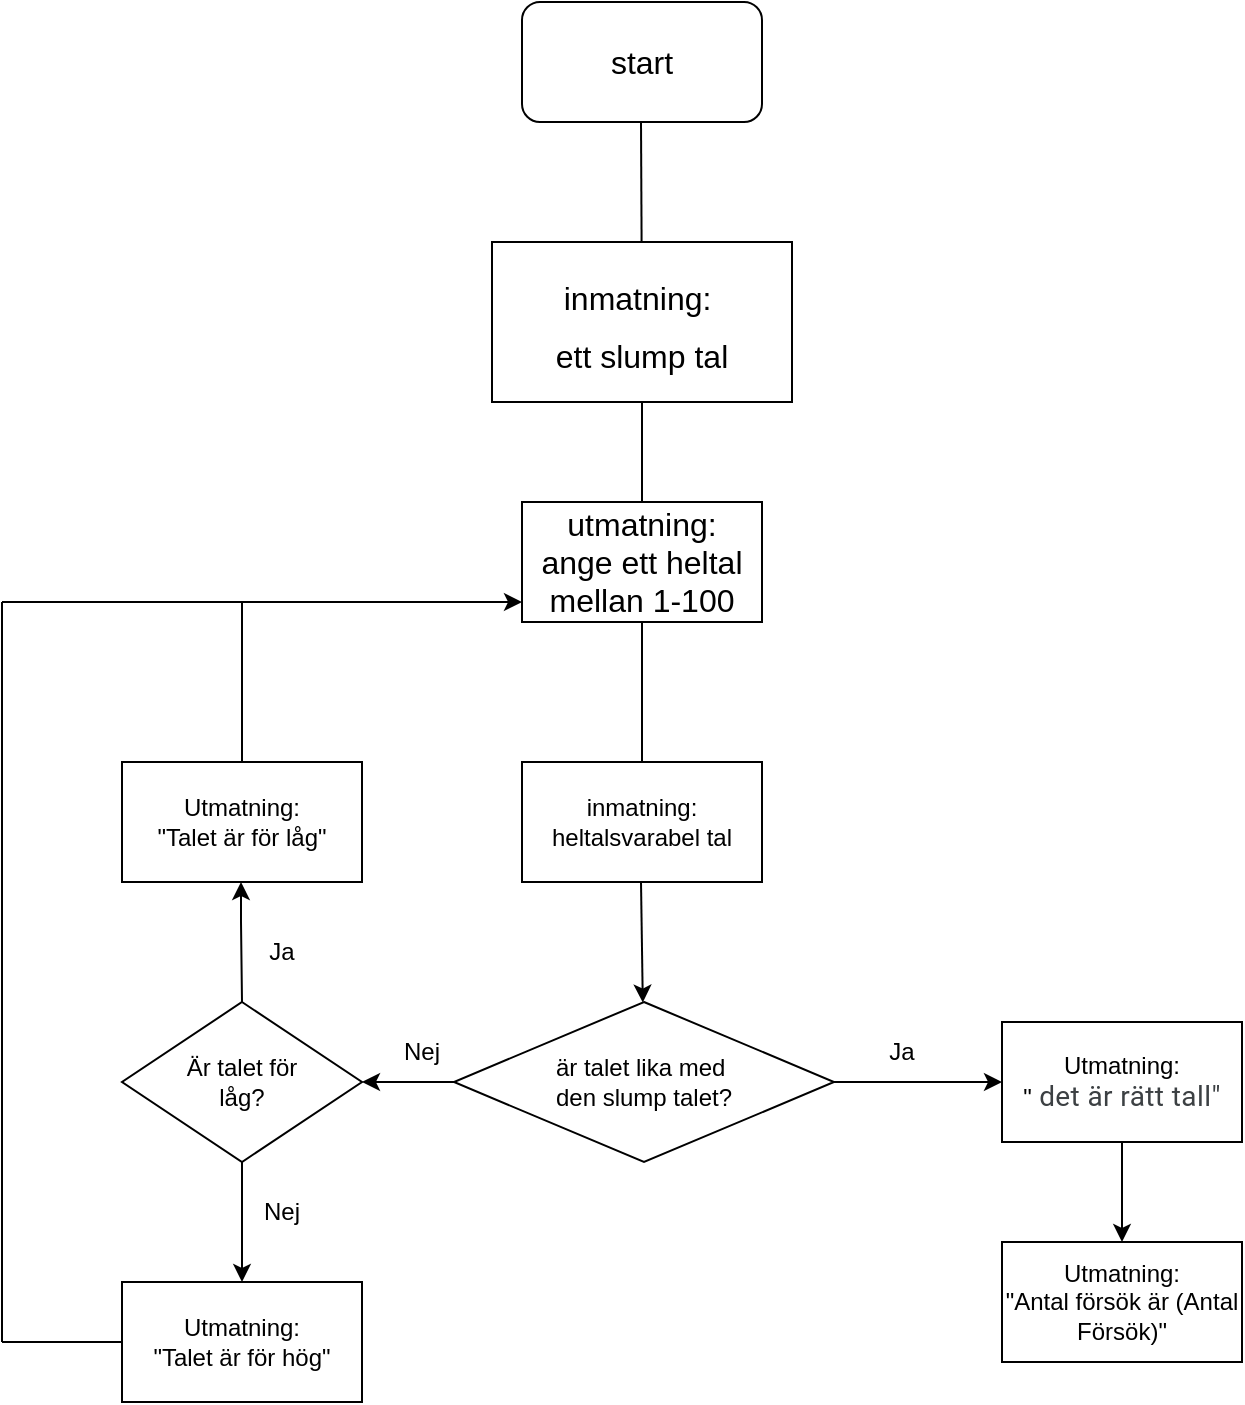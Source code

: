 <mxfile version="15.5.2" type="github"><diagram id="CXZEVSGgwwOgLGboNRdh" name="Page-1"><mxGraphModel dx="1422" dy="794" grid="1" gridSize="10" guides="1" tooltips="1" connect="1" arrows="1" fold="1" page="1" pageScale="1" pageWidth="827" pageHeight="1169" math="0" shadow="0"><root><mxCell id="0"/><mxCell id="1" parent="0"/><mxCell id="qErKGaGIaxqNtluI4b36-1" value="&lt;p style=&quot;line-height: 1.2&quot;&gt;&lt;font size=&quot;3&quot;&gt;start&lt;/font&gt;&lt;/p&gt;" style="rounded=1;whiteSpace=wrap;html=1;" parent="1" vertex="1"><mxGeometry x="340" y="20" width="120" height="60" as="geometry"/></mxCell><mxCell id="qErKGaGIaxqNtluI4b36-2" value="" style="endArrow=none;html=1;rounded=0;fontSize=24;startArrow=none;" parent="1" source="qErKGaGIaxqNtluI4b36-4" edge="1"><mxGeometry width="50" height="50" relative="1" as="geometry"><mxPoint x="400" y="140" as="sourcePoint"/><mxPoint x="399.5" y="80" as="targetPoint"/><Array as="points"/></mxGeometry></mxCell><mxCell id="qErKGaGIaxqNtluI4b36-4" value="&lt;font size=&quot;3&quot;&gt;inmatning:&amp;nbsp;&lt;br&gt;ett slump tal&lt;br&gt;&lt;/font&gt;" style="rounded=0;whiteSpace=wrap;html=1;fontSize=24;" parent="1" vertex="1"><mxGeometry x="325" y="140" width="150" height="80" as="geometry"/></mxCell><mxCell id="qErKGaGIaxqNtluI4b36-5" value="" style="endArrow=none;html=1;rounded=0;fontSize=24;" parent="1" target="qErKGaGIaxqNtluI4b36-4" edge="1"><mxGeometry width="50" height="50" relative="1" as="geometry"><mxPoint x="400" y="140" as="sourcePoint"/><mxPoint x="399.5" y="80" as="targetPoint"/><Array as="points"/></mxGeometry></mxCell><mxCell id="qErKGaGIaxqNtluI4b36-6" value="" style="endArrow=none;html=1;rounded=0;fontSize=9;exitX=0.5;exitY=1;exitDx=0;exitDy=0;" parent="1" source="qErKGaGIaxqNtluI4b36-4" target="qErKGaGIaxqNtluI4b36-7" edge="1"><mxGeometry width="50" height="50" relative="1" as="geometry"><mxPoint x="399.5" y="290" as="sourcePoint"/><mxPoint x="399.5" y="220" as="targetPoint"/></mxGeometry></mxCell><mxCell id="qErKGaGIaxqNtluI4b36-7" value="&lt;font size=&quot;3&quot;&gt;utmatning:&lt;br&gt;ange ett heltal mellan 1-100&lt;br&gt;&lt;/font&gt;" style="rounded=0;whiteSpace=wrap;html=1;fontSize=9;" parent="1" vertex="1"><mxGeometry x="340" y="270" width="120" height="60" as="geometry"/></mxCell><mxCell id="qErKGaGIaxqNtluI4b36-9" value="" style="endArrow=none;html=1;rounded=0;fontSize=12;entryX=0.5;entryY=1;entryDx=0;entryDy=0;" parent="1" target="qErKGaGIaxqNtluI4b36-7" edge="1"><mxGeometry width="50" height="50" relative="1" as="geometry"><mxPoint x="400" y="400" as="sourcePoint"/><mxPoint x="440" y="330" as="targetPoint"/></mxGeometry></mxCell><mxCell id="qErKGaGIaxqNtluI4b36-10" value="inmatning:&lt;br&gt;heltalsvarabel tal" style="rounded=0;whiteSpace=wrap;html=1;fontSize=12;" parent="1" vertex="1"><mxGeometry x="340" y="400" width="120" height="60" as="geometry"/></mxCell><mxCell id="qErKGaGIaxqNtluI4b36-11" value="" style="endArrow=classic;html=1;rounded=0;fontSize=12;" parent="1" target="qErKGaGIaxqNtluI4b36-12" edge="1"><mxGeometry width="50" height="50" relative="1" as="geometry"><mxPoint x="399.5" y="460" as="sourcePoint"/><mxPoint x="399.5" y="530" as="targetPoint"/></mxGeometry></mxCell><mxCell id="qErKGaGIaxqNtluI4b36-12" value="är talet lika med&amp;nbsp;&lt;br&gt;den slump talet?" style="rhombus;whiteSpace=wrap;html=1;fontSize=12;" parent="1" vertex="1"><mxGeometry x="306" y="520" width="190" height="80" as="geometry"/></mxCell><mxCell id="c3HIiZRXjBkyETlwAfKD-1" value="" style="endArrow=classic;html=1;rounded=0;" edge="1" parent="1"><mxGeometry width="50" height="50" relative="1" as="geometry"><mxPoint x="306" y="560" as="sourcePoint"/><mxPoint x="260" y="560" as="targetPoint"/></mxGeometry></mxCell><mxCell id="c3HIiZRXjBkyETlwAfKD-2" value="Nej" style="text;html=1;strokeColor=none;fillColor=none;align=center;verticalAlign=middle;whiteSpace=wrap;rounded=0;" vertex="1" parent="1"><mxGeometry x="260" y="530" width="60" height="30" as="geometry"/></mxCell><mxCell id="c3HIiZRXjBkyETlwAfKD-4" value="Är talet för&lt;br&gt;låg?" style="rhombus;whiteSpace=wrap;html=1;" vertex="1" parent="1"><mxGeometry x="140" y="520" width="120" height="80" as="geometry"/></mxCell><mxCell id="c3HIiZRXjBkyETlwAfKD-5" value="" style="endArrow=classic;html=1;rounded=0;" edge="1" parent="1"><mxGeometry width="50" height="50" relative="1" as="geometry"><mxPoint x="200" y="520" as="sourcePoint"/><mxPoint x="199.5" y="460" as="targetPoint"/><Array as="points"><mxPoint x="199.5" y="480"/></Array></mxGeometry></mxCell><mxCell id="c3HIiZRXjBkyETlwAfKD-6" value="Ja" style="text;html=1;strokeColor=none;fillColor=none;align=center;verticalAlign=middle;whiteSpace=wrap;rounded=0;" vertex="1" parent="1"><mxGeometry x="190" y="480" width="60" height="30" as="geometry"/></mxCell><mxCell id="c3HIiZRXjBkyETlwAfKD-7" value="Utmatning:&lt;br&gt;&quot;Talet är för låg&quot;" style="rounded=0;whiteSpace=wrap;html=1;" vertex="1" parent="1"><mxGeometry x="140" y="400" width="120" height="60" as="geometry"/></mxCell><mxCell id="c3HIiZRXjBkyETlwAfKD-9" value="" style="endArrow=none;html=1;rounded=0;" edge="1" parent="1"><mxGeometry width="50" height="50" relative="1" as="geometry"><mxPoint x="200" y="400" as="sourcePoint"/><mxPoint x="200" y="320" as="targetPoint"/></mxGeometry></mxCell><mxCell id="c3HIiZRXjBkyETlwAfKD-10" value="" style="endArrow=classic;html=1;rounded=0;" edge="1" parent="1"><mxGeometry width="50" height="50" relative="1" as="geometry"><mxPoint x="200" y="320" as="sourcePoint"/><mxPoint x="340" y="320" as="targetPoint"/></mxGeometry></mxCell><mxCell id="c3HIiZRXjBkyETlwAfKD-11" value="" style="endArrow=classic;html=1;rounded=0;" edge="1" parent="1"><mxGeometry width="50" height="50" relative="1" as="geometry"><mxPoint x="200" y="600" as="sourcePoint"/><mxPoint x="200" y="660" as="targetPoint"/></mxGeometry></mxCell><mxCell id="c3HIiZRXjBkyETlwAfKD-12" value="Nej" style="text;html=1;strokeColor=none;fillColor=none;align=center;verticalAlign=middle;whiteSpace=wrap;rounded=0;" vertex="1" parent="1"><mxGeometry x="190" y="610" width="60" height="30" as="geometry"/></mxCell><mxCell id="c3HIiZRXjBkyETlwAfKD-13" value="Utmatning:&lt;br&gt;&quot;Talet är för hög&quot;" style="rounded=0;whiteSpace=wrap;html=1;" vertex="1" parent="1"><mxGeometry x="140" y="660" width="120" height="60" as="geometry"/></mxCell><mxCell id="c3HIiZRXjBkyETlwAfKD-14" value="" style="endArrow=none;html=1;rounded=0;" edge="1" parent="1"><mxGeometry width="50" height="50" relative="1" as="geometry"><mxPoint x="140" y="690" as="sourcePoint"/><mxPoint x="80" y="690" as="targetPoint"/></mxGeometry></mxCell><mxCell id="c3HIiZRXjBkyETlwAfKD-15" value="" style="endArrow=none;html=1;rounded=0;" edge="1" parent="1"><mxGeometry width="50" height="50" relative="1" as="geometry"><mxPoint x="80" y="690" as="sourcePoint"/><mxPoint x="80" y="320" as="targetPoint"/></mxGeometry></mxCell><mxCell id="c3HIiZRXjBkyETlwAfKD-18" value="" style="endArrow=none;html=1;rounded=0;" edge="1" parent="1"><mxGeometry width="50" height="50" relative="1" as="geometry"><mxPoint x="80" y="320" as="sourcePoint"/><mxPoint x="200" y="320" as="targetPoint"/></mxGeometry></mxCell><mxCell id="c3HIiZRXjBkyETlwAfKD-19" value="" style="endArrow=classic;html=1;rounded=0;" edge="1" parent="1"><mxGeometry width="50" height="50" relative="1" as="geometry"><mxPoint x="496" y="560" as="sourcePoint"/><mxPoint x="580" y="560" as="targetPoint"/></mxGeometry></mxCell><mxCell id="c3HIiZRXjBkyETlwAfKD-20" value="Ja" style="text;html=1;strokeColor=none;fillColor=none;align=center;verticalAlign=middle;whiteSpace=wrap;rounded=0;" vertex="1" parent="1"><mxGeometry x="500" y="530" width="60" height="30" as="geometry"/></mxCell><mxCell id="c3HIiZRXjBkyETlwAfKD-21" value="Utmatning:&lt;br&gt;&quot;&lt;span style=&quot;color: rgb(60 , 64 , 67) ; font-family: &amp;#34;roboto&amp;#34; , &amp;#34;arial&amp;#34; , sans-serif ; font-size: 14px ; letter-spacing: 0.2px&quot;&gt;&amp;nbsp;det är rätt tall&quot;&lt;/span&gt;" style="rounded=0;whiteSpace=wrap;html=1;" vertex="1" parent="1"><mxGeometry x="580" y="530" width="120" height="60" as="geometry"/></mxCell><mxCell id="c3HIiZRXjBkyETlwAfKD-23" value="" style="endArrow=classic;html=1;rounded=0;" edge="1" parent="1" target="c3HIiZRXjBkyETlwAfKD-24"><mxGeometry width="50" height="50" relative="1" as="geometry"><mxPoint x="640" y="590" as="sourcePoint"/><mxPoint x="640" y="650" as="targetPoint"/></mxGeometry></mxCell><mxCell id="c3HIiZRXjBkyETlwAfKD-24" value="Utmatning:&lt;br&gt;&quot;Antal försök är (Antal Försök)&quot;" style="rounded=0;whiteSpace=wrap;html=1;" vertex="1" parent="1"><mxGeometry x="580" y="640" width="120" height="60" as="geometry"/></mxCell></root></mxGraphModel></diagram></mxfile>